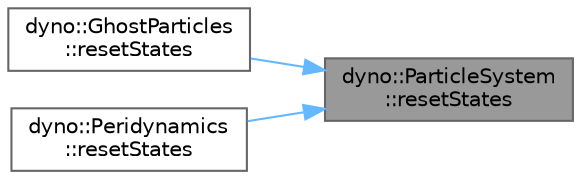 digraph "dyno::ParticleSystem::resetStates"
{
 // LATEX_PDF_SIZE
  bgcolor="transparent";
  edge [fontname=Helvetica,fontsize=10,labelfontname=Helvetica,labelfontsize=10];
  node [fontname=Helvetica,fontsize=10,shape=box,height=0.2,width=0.4];
  rankdir="RL";
  Node1 [id="Node000001",label="dyno::ParticleSystem\l::resetStates",height=0.2,width=0.4,color="gray40", fillcolor="grey60", style="filled", fontcolor="black",tooltip=" "];
  Node1 -> Node2 [id="edge1_Node000001_Node000002",dir="back",color="steelblue1",style="solid",tooltip=" "];
  Node2 [id="Node000002",label="dyno::GhostParticles\l::resetStates",height=0.2,width=0.4,color="grey40", fillcolor="white", style="filled",URL="$classdyno_1_1_ghost_particles.html#a43b170d08a7d2c20963122527f72fb20",tooltip=" "];
  Node1 -> Node3 [id="edge2_Node000001_Node000003",dir="back",color="steelblue1",style="solid",tooltip=" "];
  Node3 [id="Node000003",label="dyno::Peridynamics\l::resetStates",height=0.2,width=0.4,color="grey40", fillcolor="white", style="filled",URL="$classdyno_1_1_peridynamics.html#a3d55a50e188ec4f7803da385b71ee01a",tooltip=" "];
}
